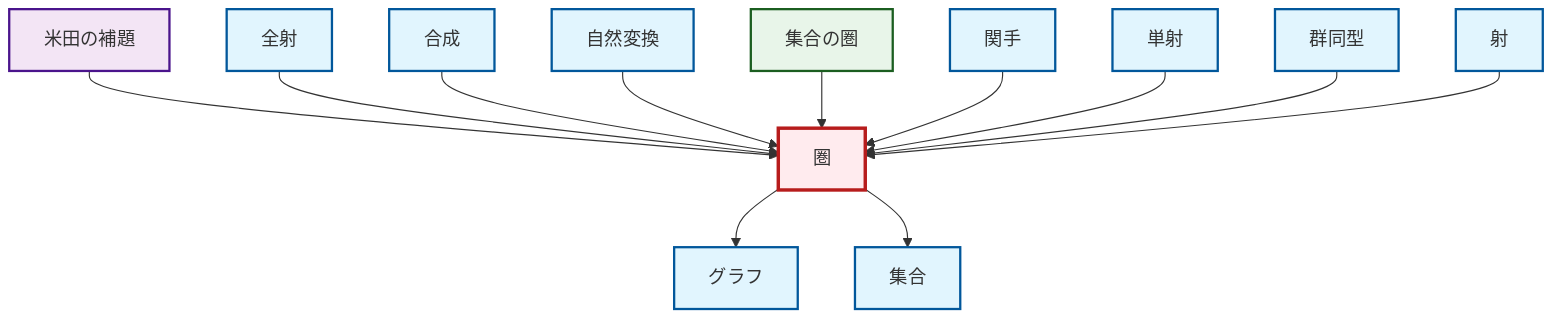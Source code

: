 graph TD
    classDef definition fill:#e1f5fe,stroke:#01579b,stroke-width:2px
    classDef theorem fill:#f3e5f5,stroke:#4a148c,stroke-width:2px
    classDef axiom fill:#fff3e0,stroke:#e65100,stroke-width:2px
    classDef example fill:#e8f5e9,stroke:#1b5e20,stroke-width:2px
    classDef current fill:#ffebee,stroke:#b71c1c,stroke-width:3px
    def-set["集合"]:::definition
    ex-set-category["集合の圏"]:::example
    def-natural-transformation["自然変換"]:::definition
    def-category["圏"]:::definition
    thm-yoneda["米田の補題"]:::theorem
    def-monomorphism["単射"]:::definition
    def-epimorphism["全射"]:::definition
    def-composition["合成"]:::definition
    def-functor["関手"]:::definition
    def-morphism["射"]:::definition
    def-isomorphism["群同型"]:::definition
    def-graph["グラフ"]:::definition
    thm-yoneda --> def-category
    def-epimorphism --> def-category
    def-composition --> def-category
    def-natural-transformation --> def-category
    ex-set-category --> def-category
    def-category --> def-graph
    def-functor --> def-category
    def-monomorphism --> def-category
    def-isomorphism --> def-category
    def-category --> def-set
    def-morphism --> def-category
    class def-category current